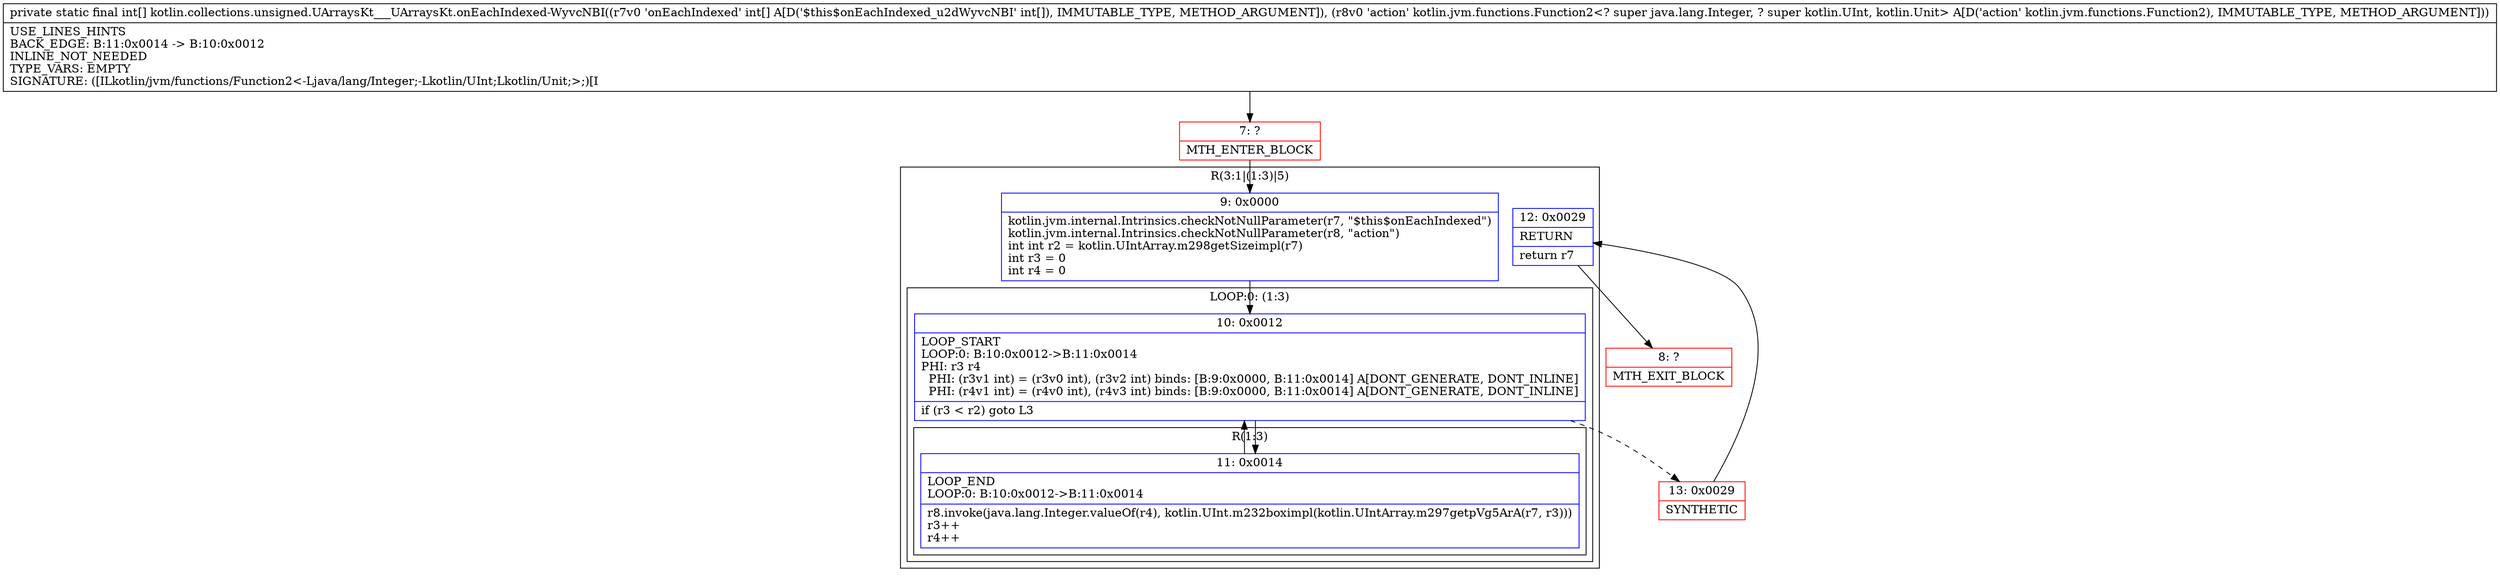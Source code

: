 digraph "CFG forkotlin.collections.unsigned.UArraysKt___UArraysKt.onEachIndexed\-WyvcNBI([ILkotlin\/jvm\/functions\/Function2;)[I" {
subgraph cluster_Region_266135260 {
label = "R(3:1|(1:3)|5)";
node [shape=record,color=blue];
Node_9 [shape=record,label="{9\:\ 0x0000|kotlin.jvm.internal.Intrinsics.checkNotNullParameter(r7, \"$this$onEachIndexed\")\lkotlin.jvm.internal.Intrinsics.checkNotNullParameter(r8, \"action\")\lint int r2 = kotlin.UIntArray.m298getSizeimpl(r7)\lint r3 = 0\lint r4 = 0\l}"];
subgraph cluster_LoopRegion_382101889 {
label = "LOOP:0: (1:3)";
node [shape=record,color=blue];
Node_10 [shape=record,label="{10\:\ 0x0012|LOOP_START\lLOOP:0: B:10:0x0012\-\>B:11:0x0014\lPHI: r3 r4 \l  PHI: (r3v1 int) = (r3v0 int), (r3v2 int) binds: [B:9:0x0000, B:11:0x0014] A[DONT_GENERATE, DONT_INLINE]\l  PHI: (r4v1 int) = (r4v0 int), (r4v3 int) binds: [B:9:0x0000, B:11:0x0014] A[DONT_GENERATE, DONT_INLINE]\l|if (r3 \< r2) goto L3\l}"];
subgraph cluster_Region_1571514663 {
label = "R(1:3)";
node [shape=record,color=blue];
Node_11 [shape=record,label="{11\:\ 0x0014|LOOP_END\lLOOP:0: B:10:0x0012\-\>B:11:0x0014\l|r8.invoke(java.lang.Integer.valueOf(r4), kotlin.UInt.m232boximpl(kotlin.UIntArray.m297getpVg5ArA(r7, r3)))\lr3++\lr4++\l}"];
}
}
Node_12 [shape=record,label="{12\:\ 0x0029|RETURN\l|return r7\l}"];
}
Node_7 [shape=record,color=red,label="{7\:\ ?|MTH_ENTER_BLOCK\l}"];
Node_13 [shape=record,color=red,label="{13\:\ 0x0029|SYNTHETIC\l}"];
Node_8 [shape=record,color=red,label="{8\:\ ?|MTH_EXIT_BLOCK\l}"];
MethodNode[shape=record,label="{private static final int[] kotlin.collections.unsigned.UArraysKt___UArraysKt.onEachIndexed\-WyvcNBI((r7v0 'onEachIndexed' int[] A[D('$this$onEachIndexed_u2dWyvcNBI' int[]), IMMUTABLE_TYPE, METHOD_ARGUMENT]), (r8v0 'action' kotlin.jvm.functions.Function2\<? super java.lang.Integer, ? super kotlin.UInt, kotlin.Unit\> A[D('action' kotlin.jvm.functions.Function2), IMMUTABLE_TYPE, METHOD_ARGUMENT]))  | USE_LINES_HINTS\lBACK_EDGE: B:11:0x0014 \-\> B:10:0x0012\lINLINE_NOT_NEEDED\lTYPE_VARS: EMPTY\lSIGNATURE: ([ILkotlin\/jvm\/functions\/Function2\<\-Ljava\/lang\/Integer;\-Lkotlin\/UInt;Lkotlin\/Unit;\>;)[I\l}"];
MethodNode -> Node_7;Node_9 -> Node_10;
Node_10 -> Node_11;
Node_10 -> Node_13[style=dashed];
Node_11 -> Node_10;
Node_12 -> Node_8;
Node_7 -> Node_9;
Node_13 -> Node_12;
}

